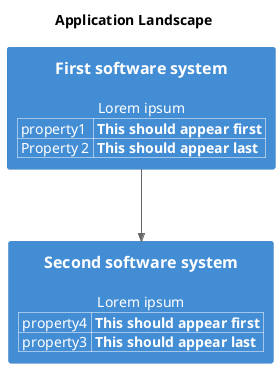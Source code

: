 @startuml
set separator none
!ENABLE_ALL_PLANT_ELEMENTS = 1
top to bottom direction
title Application Landscape
!include <C4/C4>
!include <C4/C4_Context>
!include <C4/C4_Container>
WithoutPropertyHeader()
AddProperty("property1","This should appear first")
AddProperty("Property 2","This should appear last")
Container($alias="SoftwareSystem_A", $label="First software system", $techn="", $descr="Lorem ipsum", $sprite="", $tags="", $link="", $baseShape="rectangle")
WithoutPropertyHeader()
AddProperty("property4","This should appear first")
AddProperty("property3","This should appear last")
Container($alias="SoftwareSystem_B", $label="Second software system", $techn="", $descr="Lorem ipsum", $sprite="", $tags="", $link="", $baseShape="rectangle")
Rel($from="SoftwareSystem_A", $to="SoftwareSystem_B", $label="", $techn="", $descr="", $sprite="", $tags="", $link="")
hide stereotypes
@enduml
